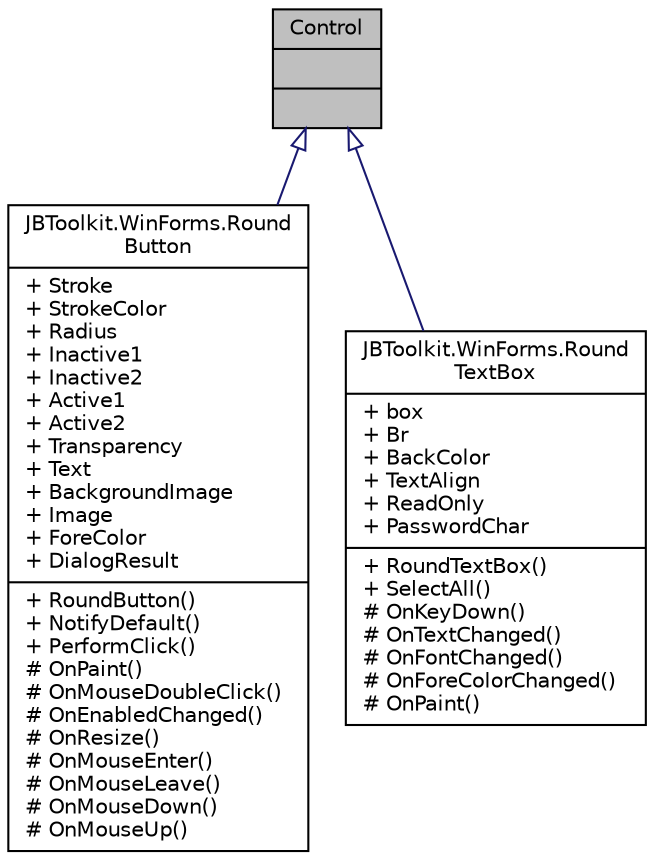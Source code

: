 digraph "Control"
{
 // LATEX_PDF_SIZE
  edge [fontname="Helvetica",fontsize="10",labelfontname="Helvetica",labelfontsize="10"];
  node [fontname="Helvetica",fontsize="10",shape=record];
  Node1 [label="{Control\n||}",height=0.2,width=0.4,color="black", fillcolor="grey75", style="filled", fontcolor="black",tooltip=" "];
  Node1 -> Node2 [dir="back",color="midnightblue",fontsize="10",style="solid",arrowtail="onormal",fontname="Helvetica"];
  Node2 [label="{JBToolkit.WinForms.Round\lButton\n|+ Stroke\l+ StrokeColor\l+ Radius\l+ Inactive1\l+ Inactive2\l+ Active1\l+ Active2\l+ Transparency\l+ Text\l+ BackgroundImage\l+ Image\l+ ForeColor\l+ DialogResult\l|+ RoundButton()\l+ NotifyDefault()\l+ PerformClick()\l# OnPaint()\l# OnMouseDoubleClick()\l# OnEnabledChanged()\l# OnResize()\l# OnMouseEnter()\l# OnMouseLeave()\l# OnMouseDown()\l# OnMouseUp()\l}",height=0.2,width=0.4,color="black", fillcolor="white", style="filled",URL="$de/d05/class_j_b_toolkit_1_1_win_forms_1_1_round_button.html",tooltip="Nicer looking 'round' edge button"];
  Node1 -> Node3 [dir="back",color="midnightblue",fontsize="10",style="solid",arrowtail="onormal",fontname="Helvetica"];
  Node3 [label="{JBToolkit.WinForms.Round\lTextBox\n|+ box\l+ Br\l+ BackColor\l+ TextAlign\l+ ReadOnly\l+ PasswordChar\l|+ RoundTextBox()\l+ SelectAll()\l# OnKeyDown()\l# OnTextChanged()\l# OnFontChanged()\l# OnForeColorChanged()\l# OnPaint()\l}",height=0.2,width=0.4,color="black", fillcolor="white", style="filled",URL="$d7/d02/class_j_b_toolkit_1_1_win_forms_1_1_round_text_box.html",tooltip="Nicer looking 'round' edge text box"];
}
